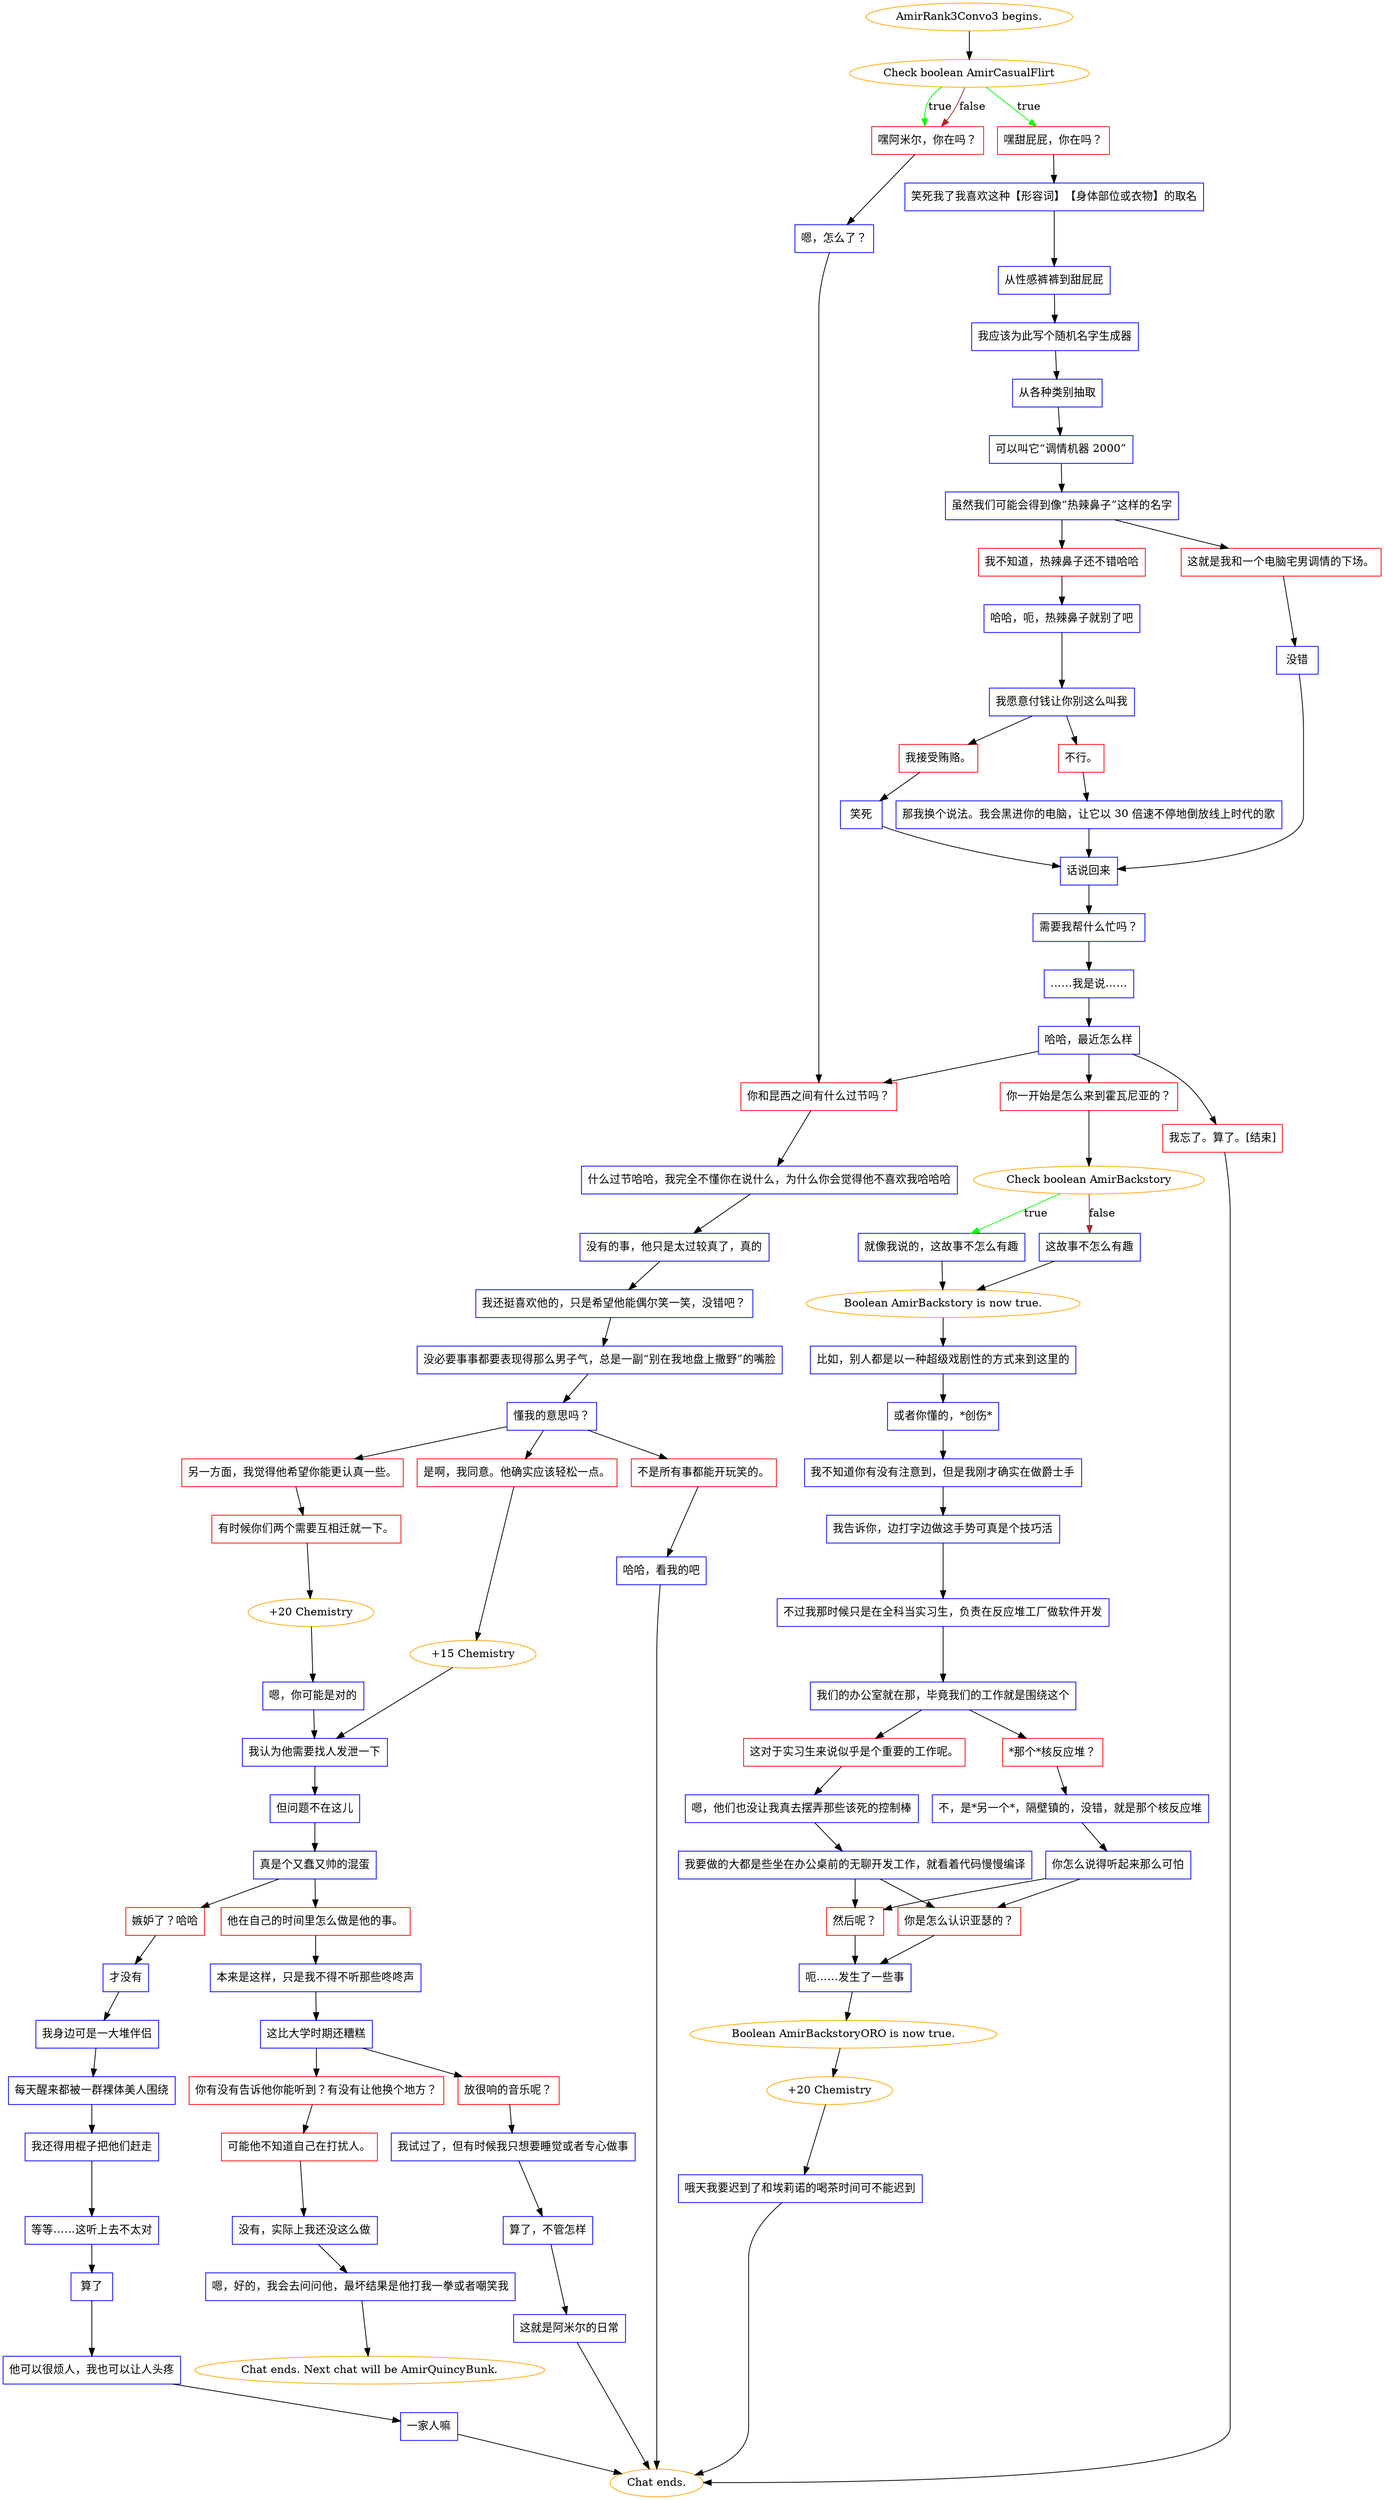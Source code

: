 digraph {
	"AmirRank3Convo3 begins." [color=orange];
		"AmirRank3Convo3 begins." -> j2982152212;
	j2982152212 [label="Check boolean AmirCasualFlirt",color=orange];
		j2982152212 -> j713084713 [label=true,color=green];
		j2982152212 -> j2141593554 [label=true,color=green];
		j2982152212 -> j2141593554 [label=false,color=brown];
	j713084713 [label="嘿甜屁屁，你在吗？",shape=box,color=red];
		j713084713 -> j1390774520;
	j2141593554 [label="嘿阿米尔，你在吗？",shape=box,color=red];
		j2141593554 -> j3113332914;
	j1390774520 [label="笑死我了我喜欢这种【形容词】【身体部位或衣物】的取名",shape=box,color=blue];
		j1390774520 -> j445495659;
	j3113332914 [label="嗯，怎么了？",shape=box,color=blue];
		j3113332914 -> j4040555859;
	j445495659 [label="从性感裤裤到甜屁屁",shape=box,color=blue];
		j445495659 -> j290202929;
	j4040555859 [label="你和昆西之间有什么过节吗？",shape=box,color=red];
		j4040555859 -> j3022955640;
	j290202929 [label="我应该为此写个随机名字生成器",shape=box,color=blue];
		j290202929 -> j3230861009;
	j3022955640 [label="什么过节哈哈，我完全不懂你在说什么，为什么你会觉得他不喜欢我哈哈哈",shape=box,color=blue];
		j3022955640 -> j3690067323;
	j3230861009 [label="从各种类别抽取",shape=box,color=blue];
		j3230861009 -> j3694752803;
	j3690067323 [label="没有的事，他只是太过较真了，真的",shape=box,color=blue];
		j3690067323 -> j3344570669;
	j3694752803 [label="可以叫它“调情机器 2000”",shape=box,color=blue];
		j3694752803 -> j1293394759;
	j3344570669 [label="我还挺喜欢他的，只是希望他能偶尔笑一笑，没错吧？",shape=box,color=blue];
		j3344570669 -> j1664298374;
	j1293394759 [label="虽然我们可能会得到像“热辣鼻子”这样的名字",shape=box,color=blue];
		j1293394759 -> j1946972094;
		j1293394759 -> j769501273;
	j1664298374 [label="没必要事事都要表现得那么男子气，总是一副“别在我地盘上撒野”的嘴脸",shape=box,color=blue];
		j1664298374 -> j643490740;
	j1946972094 [label="我不知道，热辣鼻子还不错哈哈",shape=box,color=red];
		j1946972094 -> j3838576545;
	j769501273 [label="这就是我和一个电脑宅男调情的下场。",shape=box,color=red];
		j769501273 -> j1416090334;
	j643490740 [label="懂我的意思吗？",shape=box,color=blue];
		j643490740 -> j2059319570;
		j643490740 -> j1060504763;
		j643490740 -> j2800097837;
	j3838576545 [label="哈哈，呃，热辣鼻子就别了吧",shape=box,color=blue];
		j3838576545 -> j463125775;
	j1416090334 [label="没错",shape=box,color=blue];
		j1416090334 -> j2282713258;
	j2059319570 [label="另一方面，我觉得他希望你能更认真一些。",shape=box,color=red];
		j2059319570 -> j2792538059;
	j1060504763 [label="是啊，我同意。他确实应该轻松一点。",shape=box,color=red];
		j1060504763 -> j1078093971;
	j2800097837 [label="不是所有事都能开玩笑的。",shape=box,color=red];
		j2800097837 -> j2781576516;
	j463125775 [label="我愿意付钱让你别这么叫我",shape=box,color=blue];
		j463125775 -> j3015611591;
		j463125775 -> j123495018;
	j2282713258 [label="话说回来",shape=box,color=blue];
		j2282713258 -> j469685100;
	j2792538059 [label="有时候你们两个需要互相迁就一下。",shape=box,color=red];
		j2792538059 -> j1103527609;
	j1078093971 [label="+15 Chemistry",color=orange];
		j1078093971 -> j3911666337;
	j2781576516 [label="哈哈，看我的吧",shape=box,color=blue];
		j2781576516 -> "Chat ends.";
	j3015611591 [label="我接受贿赂。",shape=box,color=red];
		j3015611591 -> j408652810;
	j123495018 [label="不行。",shape=box,color=red];
		j123495018 -> j1542634611;
	j469685100 [label="需要我帮什么忙吗？",shape=box,color=blue];
		j469685100 -> j1121190866;
	j1103527609 [label="+20 Chemistry",color=orange];
		j1103527609 -> j1411767113;
	j3911666337 [label="我认为他需要找人发泄一下",shape=box,color=blue];
		j3911666337 -> j3971003592;
	"Chat ends." [color=orange];
	j408652810 [label="笑死",shape=box,color=blue];
		j408652810 -> j2282713258;
	j1542634611 [label="那我换个说法。我会黑进你的电脑，让它以 30 倍速不停地倒放线上时代的歌",shape=box,color=blue];
		j1542634611 -> j2282713258;
	j1121190866 [label="……我是说……",shape=box,color=blue];
		j1121190866 -> j1671401024;
	j1411767113 [label="嗯，你可能是对的",shape=box,color=blue];
		j1411767113 -> j3911666337;
	j3971003592 [label="但问题不在这儿",shape=box,color=blue];
		j3971003592 -> j2441912592;
	j1671401024 [label="哈哈，最近怎么样",shape=box,color=blue];
		j1671401024 -> j351767434;
		j1671401024 -> j4040555859;
		j1671401024 -> j1224228900;
	j2441912592 [label="真是个又蠢又帅的混蛋",shape=box,color=blue];
		j2441912592 -> j586562964;
		j2441912592 -> j604706625;
	j351767434 [label="你一开始是怎么来到霍瓦尼亚的？",shape=box,color=red];
		j351767434 -> j1182970936;
	j1224228900 [label="我忘了。算了。[结束]",shape=box,color=red];
		j1224228900 -> "Chat ends.";
	j586562964 [label="嫉妒了？哈哈",shape=box,color=red];
		j586562964 -> j2824612962;
	j604706625 [label="他在自己的时间里怎么做是他的事。",shape=box,color=red];
		j604706625 -> j725466212;
	j1182970936 [label="Check boolean AmirBackstory",color=orange];
		j1182970936 -> j4078313553 [label=true,color=green];
		j1182970936 -> j1316111978 [label=false,color=brown];
	j2824612962 [label="才没有",shape=box,color=blue];
		j2824612962 -> j3577496211;
	j725466212 [label="本来是这样，只是我不得不听那些咚咚声",shape=box,color=blue];
		j725466212 -> j331344632;
	j4078313553 [label="就像我说的，这故事不怎么有趣",shape=box,color=blue];
		j4078313553 -> j3486860925;
	j1316111978 [label="这故事不怎么有趣",shape=box,color=blue];
		j1316111978 -> j3486860925;
	j3577496211 [label="我身边可是一大堆伴侣",shape=box,color=blue];
		j3577496211 -> j2807779273;
	j331344632 [label="这比大学时期还糟糕",shape=box,color=blue];
		j331344632 -> j3756139224;
		j331344632 -> j4027531153;
	j3486860925 [label="Boolean AmirBackstory is now true.",color=orange];
		j3486860925 -> j2695476899;
	j2807779273 [label="每天醒来都被一群裸体美人围绕",shape=box,color=blue];
		j2807779273 -> j2355893272;
	j3756139224 [label="你有没有告诉他你能听到？有没有让他换个地方？",shape=box,color=red];
		j3756139224 -> j1381236676;
	j4027531153 [label="放很响的音乐呢？",shape=box,color=red];
		j4027531153 -> j3529744646;
	j2695476899 [label="比如，别人都是以一种超级戏剧性的方式来到这里的",shape=box,color=blue];
		j2695476899 -> j385338985;
	j2355893272 [label="我还得用棍子把他们赶走",shape=box,color=blue];
		j2355893272 -> j1078330594;
	j1381236676 [label="可能他不知道自己在打扰人。",shape=box,color=red];
		j1381236676 -> j307776200;
	j3529744646 [label="我试过了，但有时候我只想要睡觉或者专心做事",shape=box,color=blue];
		j3529744646 -> j3748509186;
	j385338985 [label="或者你懂的，*创伤*",shape=box,color=blue];
		j385338985 -> j1730284594;
	j1078330594 [label="等等……这听上去不太对",shape=box,color=blue];
		j1078330594 -> j3636311477;
	j307776200 [label="没有，实际上我还没这么做",shape=box,color=blue];
		j307776200 -> j625245262;
	j3748509186 [label="算了，不管怎样",shape=box,color=blue];
		j3748509186 -> j4069335002;
	j1730284594 [label="我不知道你有没有注意到，但是我刚才确实在做爵士手",shape=box,color=blue];
		j1730284594 -> j346314957;
	j3636311477 [label="算了",shape=box,color=blue];
		j3636311477 -> j3229615913;
	j625245262 [label="嗯，好的，我会去问问他，最坏结果是他打我一拳或者嘲笑我",shape=box,color=blue];
		j625245262 -> "Chat ends. Next chat will be AmirQuincyBunk.";
	j4069335002 [label="这就是阿米尔的日常",shape=box,color=blue];
		j4069335002 -> "Chat ends.";
	j346314957 [label="我告诉你，边打字边做这手势可真是个技巧活",shape=box,color=blue];
		j346314957 -> j2680750626;
	j3229615913 [label="他可以很烦人，我也可以让人头疼",shape=box,color=blue];
		j3229615913 -> j1981991020;
	"Chat ends. Next chat will be AmirQuincyBunk." [color=orange];
	j2680750626 [label="不过我那时候只是在全科当实习生，负责在反应堆工厂做软件开发",shape=box,color=blue];
		j2680750626 -> j3752240795;
	j1981991020 [label="一家人嘛",shape=box,color=blue];
		j1981991020 -> "Chat ends.";
	j3752240795 [label="我们的办公室就在那，毕竟我们的工作就是围绕这个",shape=box,color=blue];
		j3752240795 -> j1159925346;
		j3752240795 -> j1386363177;
	j1159925346 [label="*那个*核反应堆？",shape=box,color=red];
		j1159925346 -> j1472497986;
	j1386363177 [label="这对于实习生来说似乎是个重要的工作呢。",shape=box,color=red];
		j1386363177 -> j103486376;
	j1472497986 [label="不，是*另一个*，隔壁镇的，没错，就是那个核反应堆",shape=box,color=blue];
		j1472497986 -> j2364941077;
	j103486376 [label="嗯，他们也没让我真去摆弄那些该死的控制棒",shape=box,color=blue];
		j103486376 -> j4273453195;
	j2364941077 [label="你怎么说得听起来那么可怕",shape=box,color=blue];
		j2364941077 -> j3182825695;
		j2364941077 -> j3900958726;
	j4273453195 [label="我要做的大都是些坐在办公桌前的无聊开发工作，就看着代码慢慢编译",shape=box,color=blue];
		j4273453195 -> j3182825695;
		j4273453195 -> j3900958726;
	j3182825695 [label="然后呢？",shape=box,color=red];
		j3182825695 -> j1432838133;
	j3900958726 [label="你是怎么认识亚瑟的？",shape=box,color=red];
		j3900958726 -> j1432838133;
	j1432838133 [label="呃……发生了一些事",shape=box,color=blue];
		j1432838133 -> j508091575;
	j508091575 [label="Boolean AmirBackstoryORO is now true.",color=orange];
		j508091575 -> j1561874075;
	j1561874075 [label="+20 Chemistry",color=orange];
		j1561874075 -> j2936492912;
	j2936492912 [label="哦天我要迟到了和埃莉诺的喝茶时间可不能迟到",shape=box,color=blue];
		j2936492912 -> "Chat ends.";
}